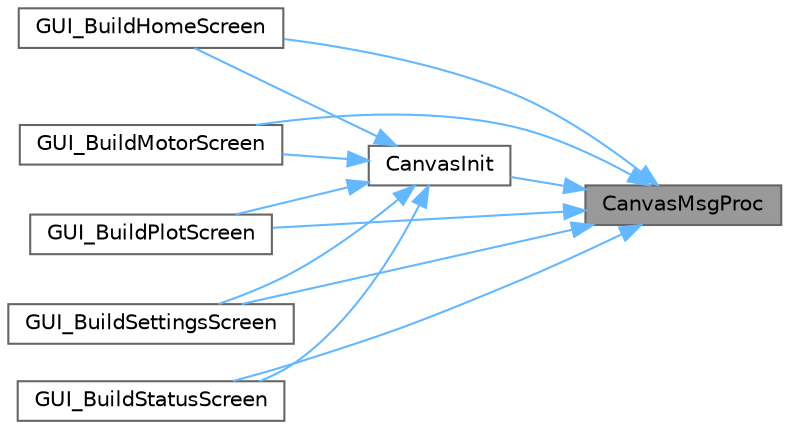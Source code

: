 digraph "CanvasMsgProc"
{
 // LATEX_PDF_SIZE
  bgcolor="transparent";
  edge [fontname=Helvetica,fontsize=10,labelfontname=Helvetica,labelfontsize=10];
  node [fontname=Helvetica,fontsize=10,shape=box,height=0.2,width=0.4];
  rankdir="RL";
  Node1 [id="Node000001",label="CanvasMsgProc",height=0.2,width=0.4,color="gray40", fillcolor="grey60", style="filled", fontcolor="black",tooltip=" "];
  Node1 -> Node2 [id="edge1_Node000001_Node000002",dir="back",color="steelblue1",style="solid",tooltip=" "];
  Node2 [id="Node000002",label="CanvasInit",height=0.2,width=0.4,color="grey40", fillcolor="white", style="filled",URL="$group__canvas__api.html#gaf59babcbdff898d98d11cb7be379cab2",tooltip=" "];
  Node2 -> Node3 [id="edge2_Node000002_Node000003",dir="back",color="steelblue1",style="solid",tooltip=" "];
  Node3 [id="Node000003",label="GUI_BuildHomeScreen",height=0.2,width=0.4,color="grey40", fillcolor="white", style="filled",URL="$group__gui.html#gac31a30a7f2aca4a70caca2cef355e2e8",tooltip="Build and initialize the Home screen UI."];
  Node2 -> Node4 [id="edge3_Node000002_Node000004",dir="back",color="steelblue1",style="solid",tooltip=" "];
  Node4 [id="Node000004",label="GUI_BuildMotorScreen",height=0.2,width=0.4,color="grey40", fillcolor="white", style="filled",URL="$group__gui.html#ga4e3d0dcd44fcfc85fd4bb20f06a837e4",tooltip="Build and initialize the Motor Control screen UI."];
  Node2 -> Node5 [id="edge4_Node000002_Node000005",dir="back",color="steelblue1",style="solid",tooltip=" "];
  Node5 [id="Node000005",label="GUI_BuildPlotScreen",height=0.2,width=0.4,color="grey40", fillcolor="white", style="filled",URL="$group__gui.html#ga1d4cd882096b998431ea2009c6e5a0e3",tooltip="Build and initialize the Plot screen UI."];
  Node2 -> Node6 [id="edge5_Node000002_Node000006",dir="back",color="steelblue1",style="solid",tooltip=" "];
  Node6 [id="Node000006",label="GUI_BuildSettingsScreen",height=0.2,width=0.4,color="grey40", fillcolor="white", style="filled",URL="$group__gui.html#gad44aff6718fbdfbb48c2cbc6b614dc82",tooltip="Build and initialize the Settings screen UI."];
  Node2 -> Node7 [id="edge6_Node000002_Node000007",dir="back",color="steelblue1",style="solid",tooltip=" "];
  Node7 [id="Node000007",label="GUI_BuildStatusScreen",height=0.2,width=0.4,color="grey40", fillcolor="white", style="filled",URL="$group__gui.html#gacca2a117af73b6053d47298c16ef7989",tooltip="Build and initialize the Status screen UI."];
  Node1 -> Node3 [id="edge7_Node000001_Node000003",dir="back",color="steelblue1",style="solid",tooltip=" "];
  Node1 -> Node4 [id="edge8_Node000001_Node000004",dir="back",color="steelblue1",style="solid",tooltip=" "];
  Node1 -> Node5 [id="edge9_Node000001_Node000005",dir="back",color="steelblue1",style="solid",tooltip=" "];
  Node1 -> Node6 [id="edge10_Node000001_Node000006",dir="back",color="steelblue1",style="solid",tooltip=" "];
  Node1 -> Node7 [id="edge11_Node000001_Node000007",dir="back",color="steelblue1",style="solid",tooltip=" "];
}

